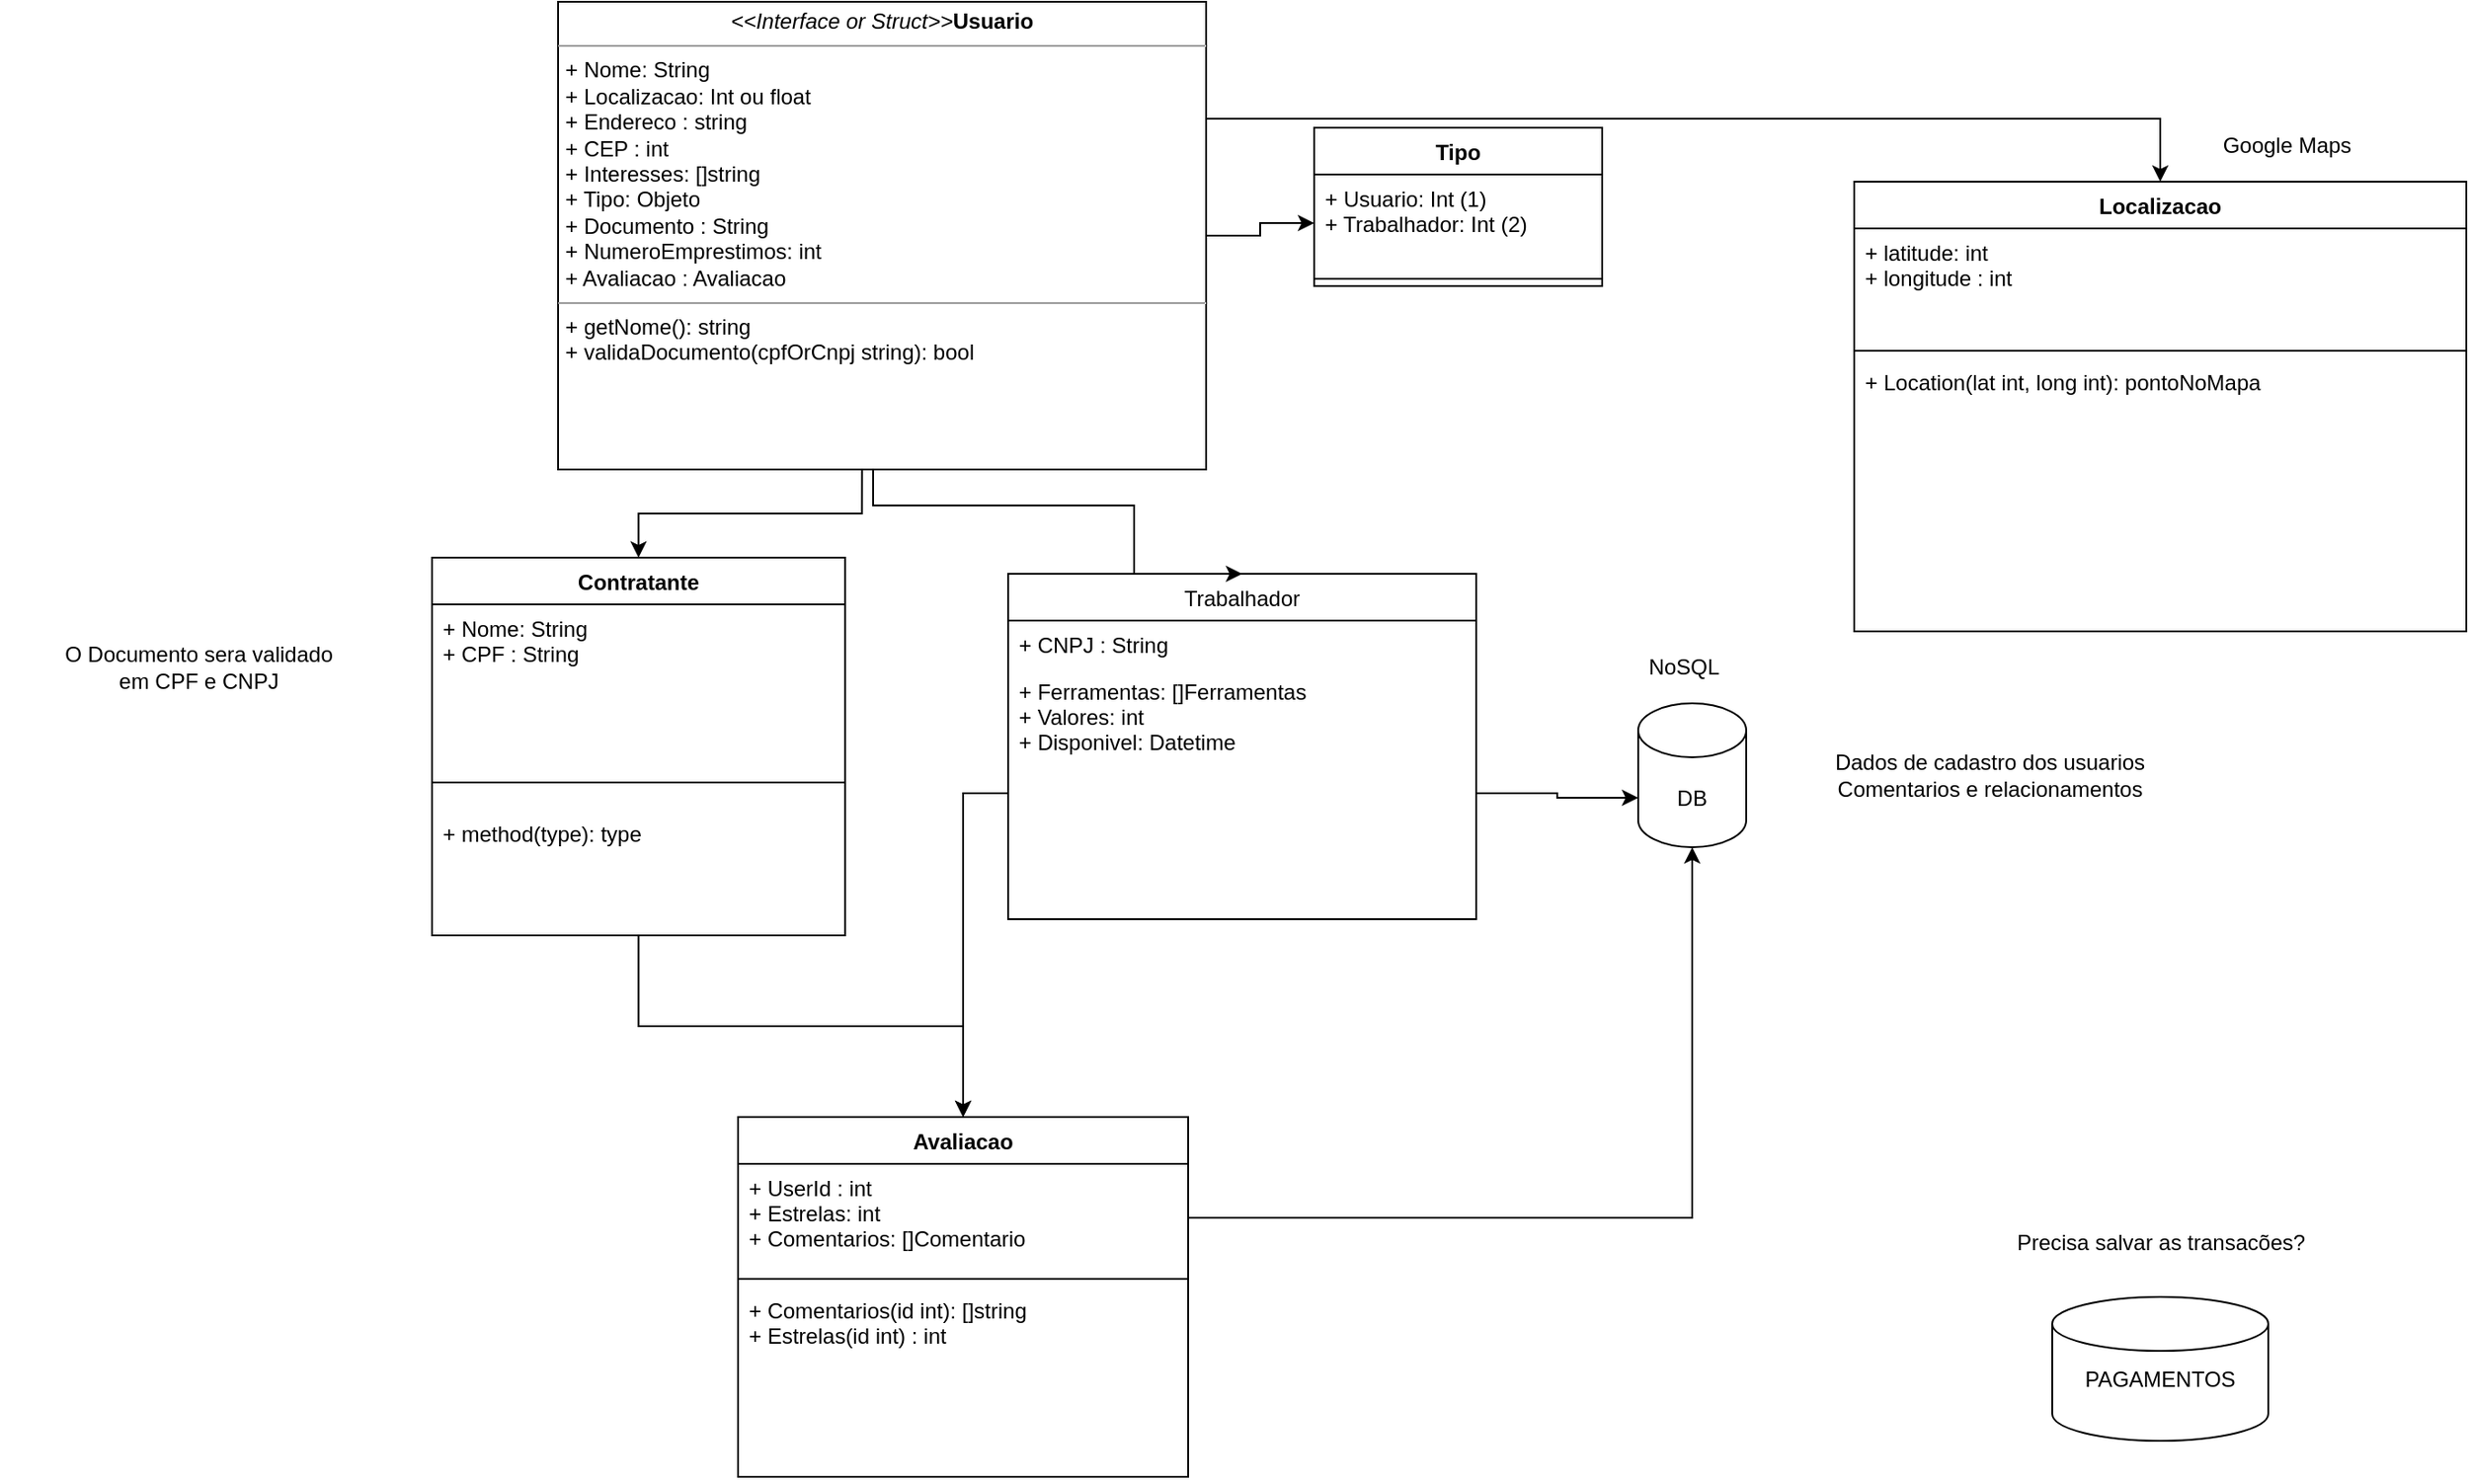 <mxfile version="20.0.1" type="github">
  <diagram id="eafMVpw3hgBMt-Y1xtIc" name="Page-1">
    <mxGraphModel dx="2862" dy="764" grid="1" gridSize="10" guides="1" tooltips="1" connect="1" arrows="1" fold="1" page="1" pageScale="1" pageWidth="850" pageHeight="1100" math="0" shadow="0">
      <root>
        <mxCell id="0" />
        <mxCell id="1" parent="0" />
        <mxCell id="DQaVrgRvme_ONegq782_-38" style="edgeStyle=orthogonalEdgeStyle;rounded=0;orthogonalLoop=1;jettySize=auto;html=1;entryX=0.5;entryY=0;entryDx=0;entryDy=0;" edge="1" parent="1" source="DQaVrgRvme_ONegq782_-1" target="DQaVrgRvme_ONegq782_-24">
          <mxGeometry relative="1" as="geometry" />
        </mxCell>
        <mxCell id="DQaVrgRvme_ONegq782_-1" value="Contratante" style="swimlane;fontStyle=1;align=center;verticalAlign=top;childLayout=stackLayout;horizontal=1;startSize=26;horizontalStack=0;resizeParent=1;resizeParentMax=0;resizeLast=0;collapsible=1;marginBottom=0;" vertex="1" parent="1">
          <mxGeometry x="90" y="309" width="229.42" height="210" as="geometry" />
        </mxCell>
        <mxCell id="DQaVrgRvme_ONegq782_-2" value="+ Nome: String&#xa;+ CPF : String&#xa;&#xa;&#xa;" style="text;strokeColor=none;fillColor=none;align=left;verticalAlign=top;spacingLeft=4;spacingRight=4;overflow=hidden;rotatable=0;points=[[0,0.5],[1,0.5]];portConstraint=eastwest;" vertex="1" parent="DQaVrgRvme_ONegq782_-1">
          <mxGeometry y="26" width="229.42" height="84" as="geometry" />
        </mxCell>
        <mxCell id="DQaVrgRvme_ONegq782_-3" value="" style="line;strokeWidth=1;fillColor=none;align=left;verticalAlign=middle;spacingTop=-1;spacingLeft=3;spacingRight=3;rotatable=0;labelPosition=right;points=[];portConstraint=eastwest;" vertex="1" parent="DQaVrgRvme_ONegq782_-1">
          <mxGeometry y="110" width="229.42" height="30" as="geometry" />
        </mxCell>
        <mxCell id="DQaVrgRvme_ONegq782_-4" value="+ method(type): type" style="text;strokeColor=none;fillColor=none;align=left;verticalAlign=top;spacingLeft=4;spacingRight=4;overflow=hidden;rotatable=0;points=[[0,0.5],[1,0.5]];portConstraint=eastwest;" vertex="1" parent="DQaVrgRvme_ONegq782_-1">
          <mxGeometry y="140" width="229.42" height="70" as="geometry" />
        </mxCell>
        <mxCell id="DQaVrgRvme_ONegq782_-5" value="Trabalhador" style="swimlane;fontStyle=0;childLayout=stackLayout;horizontal=1;startSize=26;fillColor=none;horizontalStack=0;resizeParent=1;resizeParentMax=0;resizeLast=0;collapsible=1;marginBottom=0;" vertex="1" parent="1">
          <mxGeometry x="410" y="318" width="260" height="192" as="geometry" />
        </mxCell>
        <mxCell id="DQaVrgRvme_ONegq782_-6" value="+ CNPJ : String&#xa;" style="text;strokeColor=none;fillColor=none;align=left;verticalAlign=top;spacingLeft=4;spacingRight=4;overflow=hidden;rotatable=0;points=[[0,0.5],[1,0.5]];portConstraint=eastwest;" vertex="1" parent="DQaVrgRvme_ONegq782_-5">
          <mxGeometry y="26" width="260" height="26" as="geometry" />
        </mxCell>
        <mxCell id="DQaVrgRvme_ONegq782_-8" value="+ Ferramentas: []Ferramentas&#xa;+ Valores: int &#xa;+ Disponivel: Datetime&#xa;&#xa;&#xa;&#xa;&#xa;" style="text;strokeColor=none;fillColor=none;align=left;verticalAlign=top;spacingLeft=4;spacingRight=4;overflow=hidden;rotatable=0;points=[[0,0.5],[1,0.5]];portConstraint=eastwest;" vertex="1" parent="DQaVrgRvme_ONegq782_-5">
          <mxGeometry y="52" width="260" height="140" as="geometry" />
        </mxCell>
        <mxCell id="DQaVrgRvme_ONegq782_-11" style="edgeStyle=orthogonalEdgeStyle;rounded=0;orthogonalLoop=1;jettySize=auto;html=1;exitX=0.469;exitY=1;exitDx=0;exitDy=0;exitPerimeter=0;" edge="1" parent="1" source="DQaVrgRvme_ONegq782_-10" target="DQaVrgRvme_ONegq782_-1">
          <mxGeometry relative="1" as="geometry">
            <mxPoint x="430" y="280" as="sourcePoint" />
          </mxGeometry>
        </mxCell>
        <mxCell id="DQaVrgRvme_ONegq782_-12" style="edgeStyle=orthogonalEdgeStyle;rounded=0;orthogonalLoop=1;jettySize=auto;html=1;entryX=0.5;entryY=0;entryDx=0;entryDy=0;" edge="1" parent="1" source="DQaVrgRvme_ONegq782_-10" target="DQaVrgRvme_ONegq782_-5">
          <mxGeometry relative="1" as="geometry">
            <Array as="points">
              <mxPoint x="335" y="280" />
              <mxPoint x="480" y="280" />
            </Array>
          </mxGeometry>
        </mxCell>
        <mxCell id="DQaVrgRvme_ONegq782_-18" style="edgeStyle=orthogonalEdgeStyle;rounded=0;orthogonalLoop=1;jettySize=auto;html=1;entryX=0;entryY=0.5;entryDx=0;entryDy=0;" edge="1" parent="1" source="DQaVrgRvme_ONegq782_-10" target="DQaVrgRvme_ONegq782_-14">
          <mxGeometry relative="1" as="geometry" />
        </mxCell>
        <mxCell id="DQaVrgRvme_ONegq782_-23" style="edgeStyle=orthogonalEdgeStyle;rounded=0;orthogonalLoop=1;jettySize=auto;html=1;exitX=1;exitY=0.25;exitDx=0;exitDy=0;entryX=0.5;entryY=0;entryDx=0;entryDy=0;" edge="1" parent="1" source="DQaVrgRvme_ONegq782_-10" target="DQaVrgRvme_ONegq782_-19">
          <mxGeometry relative="1" as="geometry" />
        </mxCell>
        <mxCell id="DQaVrgRvme_ONegq782_-10" value="&lt;p style=&quot;margin:0px;margin-top:4px;text-align:center;&quot;&gt;&lt;i&gt;&amp;lt;&amp;lt;Interface or Struct&amp;gt;&amp;gt;&lt;/i&gt;&lt;b&gt;Usuario&lt;/b&gt;&lt;br&gt;&lt;b&gt;&lt;/b&gt;&lt;/p&gt;&lt;hr size=&quot;1&quot;&gt;&lt;p style=&quot;margin:0px;margin-left:4px;&quot;&gt;+ Nome: String&lt;/p&gt;&lt;p style=&quot;margin:0px;margin-left:4px;&quot;&gt;+ Localizacao: Int ou float&lt;/p&gt;&lt;p style=&quot;margin:0px;margin-left:4px;&quot;&gt;+ Endereco : string&lt;/p&gt;&lt;p style=&quot;margin:0px;margin-left:4px;&quot;&gt;+ CEP : int&lt;br&gt;&lt;/p&gt;&lt;p style=&quot;margin:0px;margin-left:4px;&quot;&gt;+ Interesses: []string&lt;/p&gt;&lt;p style=&quot;margin:0px;margin-left:4px;&quot;&gt;+ Tipo: Objeto&lt;br&gt;+ Documento : String&lt;br&gt;&lt;/p&gt;&lt;p style=&quot;margin:0px;margin-left:4px;&quot;&gt;+ NumeroEmprestimos: int &lt;br&gt;&lt;/p&gt;&lt;p style=&quot;margin:0px;margin-left:4px;&quot;&gt;+ Avaliacao : Avaliacao &lt;br&gt;&lt;/p&gt;&lt;hr size=&quot;1&quot;&gt;&lt;p style=&quot;margin:0px;margin-left:4px;&quot;&gt;+ getNome(): string&lt;/p&gt;&lt;p style=&quot;margin:0px;margin-left:4px;&quot;&gt;+ validaDocumento(cpfOrCnpj string): bool&lt;/p&gt;&lt;div&gt;&lt;br&gt;&lt;/div&gt;" style="verticalAlign=top;align=left;overflow=fill;fontSize=12;fontFamily=Helvetica;html=1;" vertex="1" parent="1">
          <mxGeometry x="160" width="360" height="260" as="geometry" />
        </mxCell>
        <mxCell id="DQaVrgRvme_ONegq782_-13" value="Tipo&#xa;" style="swimlane;fontStyle=1;align=center;verticalAlign=top;childLayout=stackLayout;horizontal=1;startSize=26;horizontalStack=0;resizeParent=1;resizeParentMax=0;resizeLast=0;collapsible=1;marginBottom=0;" vertex="1" parent="1">
          <mxGeometry x="580" y="70" width="160" height="88" as="geometry" />
        </mxCell>
        <mxCell id="DQaVrgRvme_ONegq782_-14" value="+ Usuario: Int (1)&#xa;+ Trabalhador: Int (2)&#xa;&#xa;&#xa;" style="text;strokeColor=none;fillColor=none;align=left;verticalAlign=top;spacingLeft=4;spacingRight=4;overflow=hidden;rotatable=0;points=[[0,0.5],[1,0.5]];portConstraint=eastwest;" vertex="1" parent="DQaVrgRvme_ONegq782_-13">
          <mxGeometry y="26" width="160" height="54" as="geometry" />
        </mxCell>
        <mxCell id="DQaVrgRvme_ONegq782_-15" value="" style="line;strokeWidth=1;fillColor=none;align=left;verticalAlign=middle;spacingTop=-1;spacingLeft=3;spacingRight=3;rotatable=0;labelPosition=right;points=[];portConstraint=eastwest;" vertex="1" parent="DQaVrgRvme_ONegq782_-13">
          <mxGeometry y="80" width="160" height="8" as="geometry" />
        </mxCell>
        <mxCell id="DQaVrgRvme_ONegq782_-19" value="Localizacao&#xa;" style="swimlane;fontStyle=1;align=center;verticalAlign=top;childLayout=stackLayout;horizontal=1;startSize=26;horizontalStack=0;resizeParent=1;resizeParentMax=0;resizeLast=0;collapsible=1;marginBottom=0;" vertex="1" parent="1">
          <mxGeometry x="880" y="100" width="340" height="250" as="geometry" />
        </mxCell>
        <mxCell id="DQaVrgRvme_ONegq782_-20" value="+ latitude: int&#xa;+ longitude : int&#xa;" style="text;strokeColor=none;fillColor=none;align=left;verticalAlign=top;spacingLeft=4;spacingRight=4;overflow=hidden;rotatable=0;points=[[0,0.5],[1,0.5]];portConstraint=eastwest;" vertex="1" parent="DQaVrgRvme_ONegq782_-19">
          <mxGeometry y="26" width="340" height="64" as="geometry" />
        </mxCell>
        <mxCell id="DQaVrgRvme_ONegq782_-21" value="" style="line;strokeWidth=1;fillColor=none;align=left;verticalAlign=middle;spacingTop=-1;spacingLeft=3;spacingRight=3;rotatable=0;labelPosition=right;points=[];portConstraint=eastwest;" vertex="1" parent="DQaVrgRvme_ONegq782_-19">
          <mxGeometry y="90" width="340" height="8" as="geometry" />
        </mxCell>
        <mxCell id="DQaVrgRvme_ONegq782_-22" value="+ Location(lat int, long int): pontoNoMapa&#xa;" style="text;strokeColor=none;fillColor=none;align=left;verticalAlign=top;spacingLeft=4;spacingRight=4;overflow=hidden;rotatable=0;points=[[0,0.5],[1,0.5]];portConstraint=eastwest;" vertex="1" parent="DQaVrgRvme_ONegq782_-19">
          <mxGeometry y="98" width="340" height="152" as="geometry" />
        </mxCell>
        <mxCell id="DQaVrgRvme_ONegq782_-24" value="Avaliacao" style="swimlane;fontStyle=1;align=center;verticalAlign=top;childLayout=stackLayout;horizontal=1;startSize=26;horizontalStack=0;resizeParent=1;resizeParentMax=0;resizeLast=0;collapsible=1;marginBottom=0;" vertex="1" parent="1">
          <mxGeometry x="260" y="620" width="250" height="200" as="geometry" />
        </mxCell>
        <mxCell id="DQaVrgRvme_ONegq782_-28" value="+ UserId : int&#xa;+ Estrelas: int&#xa;+ Comentarios: []Comentario&#xa;" style="text;strokeColor=none;fillColor=none;align=left;verticalAlign=top;spacingLeft=4;spacingRight=4;overflow=hidden;rotatable=0;points=[[0,0.5],[1,0.5]];portConstraint=eastwest;" vertex="1" parent="DQaVrgRvme_ONegq782_-24">
          <mxGeometry y="26" width="250" height="60" as="geometry" />
        </mxCell>
        <mxCell id="DQaVrgRvme_ONegq782_-26" value="" style="line;strokeWidth=1;fillColor=none;align=left;verticalAlign=middle;spacingTop=-1;spacingLeft=3;spacingRight=3;rotatable=0;labelPosition=right;points=[];portConstraint=eastwest;" vertex="1" parent="DQaVrgRvme_ONegq782_-24">
          <mxGeometry y="86" width="250" height="8" as="geometry" />
        </mxCell>
        <mxCell id="DQaVrgRvme_ONegq782_-27" value="+ Comentarios(id int): []string&#xa;+ Estrelas(id int) : int&#xa;" style="text;strokeColor=none;fillColor=none;align=left;verticalAlign=top;spacingLeft=4;spacingRight=4;overflow=hidden;rotatable=0;points=[[0,0.5],[1,0.5]];portConstraint=eastwest;" vertex="1" parent="DQaVrgRvme_ONegq782_-24">
          <mxGeometry y="94" width="250" height="106" as="geometry" />
        </mxCell>
        <mxCell id="DQaVrgRvme_ONegq782_-33" value="DB" style="shape=cylinder3;whiteSpace=wrap;html=1;boundedLbl=1;backgroundOutline=1;size=15;" vertex="1" parent="1">
          <mxGeometry x="760" y="390" width="60" height="80" as="geometry" />
        </mxCell>
        <mxCell id="DQaVrgRvme_ONegq782_-34" style="edgeStyle=orthogonalEdgeStyle;rounded=0;orthogonalLoop=1;jettySize=auto;html=1;entryX=0;entryY=0;entryDx=0;entryDy=52.5;entryPerimeter=0;" edge="1" parent="1" source="DQaVrgRvme_ONegq782_-8" target="DQaVrgRvme_ONegq782_-33">
          <mxGeometry relative="1" as="geometry" />
        </mxCell>
        <mxCell id="DQaVrgRvme_ONegq782_-35" style="edgeStyle=orthogonalEdgeStyle;rounded=0;orthogonalLoop=1;jettySize=auto;html=1;entryX=0.5;entryY=1;entryDx=0;entryDy=0;entryPerimeter=0;" edge="1" parent="1" source="DQaVrgRvme_ONegq782_-28" target="DQaVrgRvme_ONegq782_-33">
          <mxGeometry relative="1" as="geometry" />
        </mxCell>
        <mxCell id="DQaVrgRvme_ONegq782_-36" value="&lt;div&gt;PAGAMENTOS&lt;/div&gt;&lt;div&gt;&lt;br&gt;&lt;/div&gt;" style="shape=cylinder3;whiteSpace=wrap;html=1;boundedLbl=1;backgroundOutline=1;size=15;" vertex="1" parent="1">
          <mxGeometry x="990" y="720" width="120" height="80" as="geometry" />
        </mxCell>
        <mxCell id="DQaVrgRvme_ONegq782_-37" style="edgeStyle=orthogonalEdgeStyle;rounded=0;orthogonalLoop=1;jettySize=auto;html=1;" edge="1" parent="1" source="DQaVrgRvme_ONegq782_-8" target="DQaVrgRvme_ONegq782_-24">
          <mxGeometry relative="1" as="geometry" />
        </mxCell>
        <mxCell id="DQaVrgRvme_ONegq782_-39" value="Google Maps" style="text;html=1;align=center;verticalAlign=middle;resizable=0;points=[];autosize=1;strokeColor=none;fillColor=none;" vertex="1" parent="1">
          <mxGeometry x="1065" y="70" width="110" height="20" as="geometry" />
        </mxCell>
        <mxCell id="DQaVrgRvme_ONegq782_-40" value="NoSQL" style="text;html=1;align=center;verticalAlign=middle;resizable=0;points=[];autosize=1;strokeColor=none;fillColor=none;" vertex="1" parent="1">
          <mxGeometry x="750" y="360" width="70" height="20" as="geometry" />
        </mxCell>
        <mxCell id="DQaVrgRvme_ONegq782_-41" value="Precisa salvar as transacões?" style="text;html=1;align=center;verticalAlign=middle;resizable=0;points=[];autosize=1;strokeColor=none;fillColor=none;" vertex="1" parent="1">
          <mxGeometry x="935" y="680" width="230" height="20" as="geometry" />
        </mxCell>
        <mxCell id="DQaVrgRvme_ONegq782_-42" value="&lt;div&gt;Dados de cadastro dos usuarios&lt;/div&gt;&lt;div&gt;Comentarios e relacionamentos&lt;br&gt;&lt;/div&gt;" style="text;html=1;align=center;verticalAlign=middle;resizable=0;points=[];autosize=1;strokeColor=none;fillColor=none;" vertex="1" parent="1">
          <mxGeometry x="830" y="410" width="250" height="40" as="geometry" />
        </mxCell>
        <mxCell id="DQaVrgRvme_ONegq782_-43" value="O Documento sera validado &lt;br&gt;em CPF e CNPJ" style="text;html=1;align=center;verticalAlign=middle;resizable=0;points=[];autosize=1;strokeColor=none;fillColor=none;" vertex="1" parent="1">
          <mxGeometry x="-150" y="350" width="220" height="40" as="geometry" />
        </mxCell>
      </root>
    </mxGraphModel>
  </diagram>
</mxfile>
